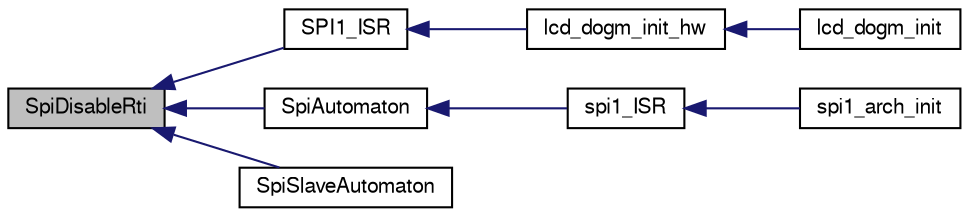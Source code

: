 digraph "SpiDisableRti"
{
  edge [fontname="FreeSans",fontsize="10",labelfontname="FreeSans",labelfontsize="10"];
  node [fontname="FreeSans",fontsize="10",shape=record];
  rankdir="LR";
  Node1 [label="SpiDisableRti",height=0.2,width=0.4,color="black", fillcolor="grey75", style="filled", fontcolor="black"];
  Node1 -> Node2 [dir="back",color="midnightblue",fontsize="10",style="solid",fontname="FreeSans"];
  Node2 [label="SPI1_ISR",height=0.2,width=0.4,color="black", fillcolor="white", style="filled",URL="$lcd__dogm__hw_8c.html#a65d6ea131026affbdf33be235dfdb49d"];
  Node2 -> Node3 [dir="back",color="midnightblue",fontsize="10",style="solid",fontname="FreeSans"];
  Node3 [label="lcd_dogm_init_hw",height=0.2,width=0.4,color="black", fillcolor="white", style="filled",URL="$lcd__dogm__hw_8h.html#a763c731963e6543e5a42a499549e00dd"];
  Node3 -> Node4 [dir="back",color="midnightblue",fontsize="10",style="solid",fontname="FreeSans"];
  Node4 [label="lcd_dogm_init",height=0.2,width=0.4,color="black", fillcolor="white", style="filled",URL="$lcd__dogm_8h.html#ab6acaab38b691cf2bd50ff3f9cd5a9e9"];
  Node1 -> Node5 [dir="back",color="midnightblue",fontsize="10",style="solid",fontname="FreeSans"];
  Node5 [label="SpiAutomaton",height=0.2,width=0.4,color="black", fillcolor="white", style="filled",URL="$lpc21_2mcu__periph_2spi__arch_8c.html#a0c3a952b26b4118dcd848cb234062997"];
  Node5 -> Node6 [dir="back",color="midnightblue",fontsize="10",style="solid",fontname="FreeSans"];
  Node6 [label="spi1_ISR",height=0.2,width=0.4,color="black", fillcolor="white", style="filled",URL="$lpc21_2mcu__periph_2spi__arch_8c.html#a757fa003ca462da8fabcb89abf3943d3"];
  Node6 -> Node7 [dir="back",color="midnightblue",fontsize="10",style="solid",fontname="FreeSans"];
  Node7 [label="spi1_arch_init",height=0.2,width=0.4,color="black", fillcolor="white", style="filled",URL="$group__spi.html#gaaba00866ddaf960c0c761e61f81e5216",tooltip="Architecture dependent SPI1 initialization. "];
  Node1 -> Node8 [dir="back",color="midnightblue",fontsize="10",style="solid",fontname="FreeSans"];
  Node8 [label="SpiSlaveAutomaton",height=0.2,width=0.4,color="black", fillcolor="white", style="filled",URL="$lpc21_2mcu__periph_2spi__arch_8c.html#a54b1260ddbea815fbb38efa3d44917b9"];
}
